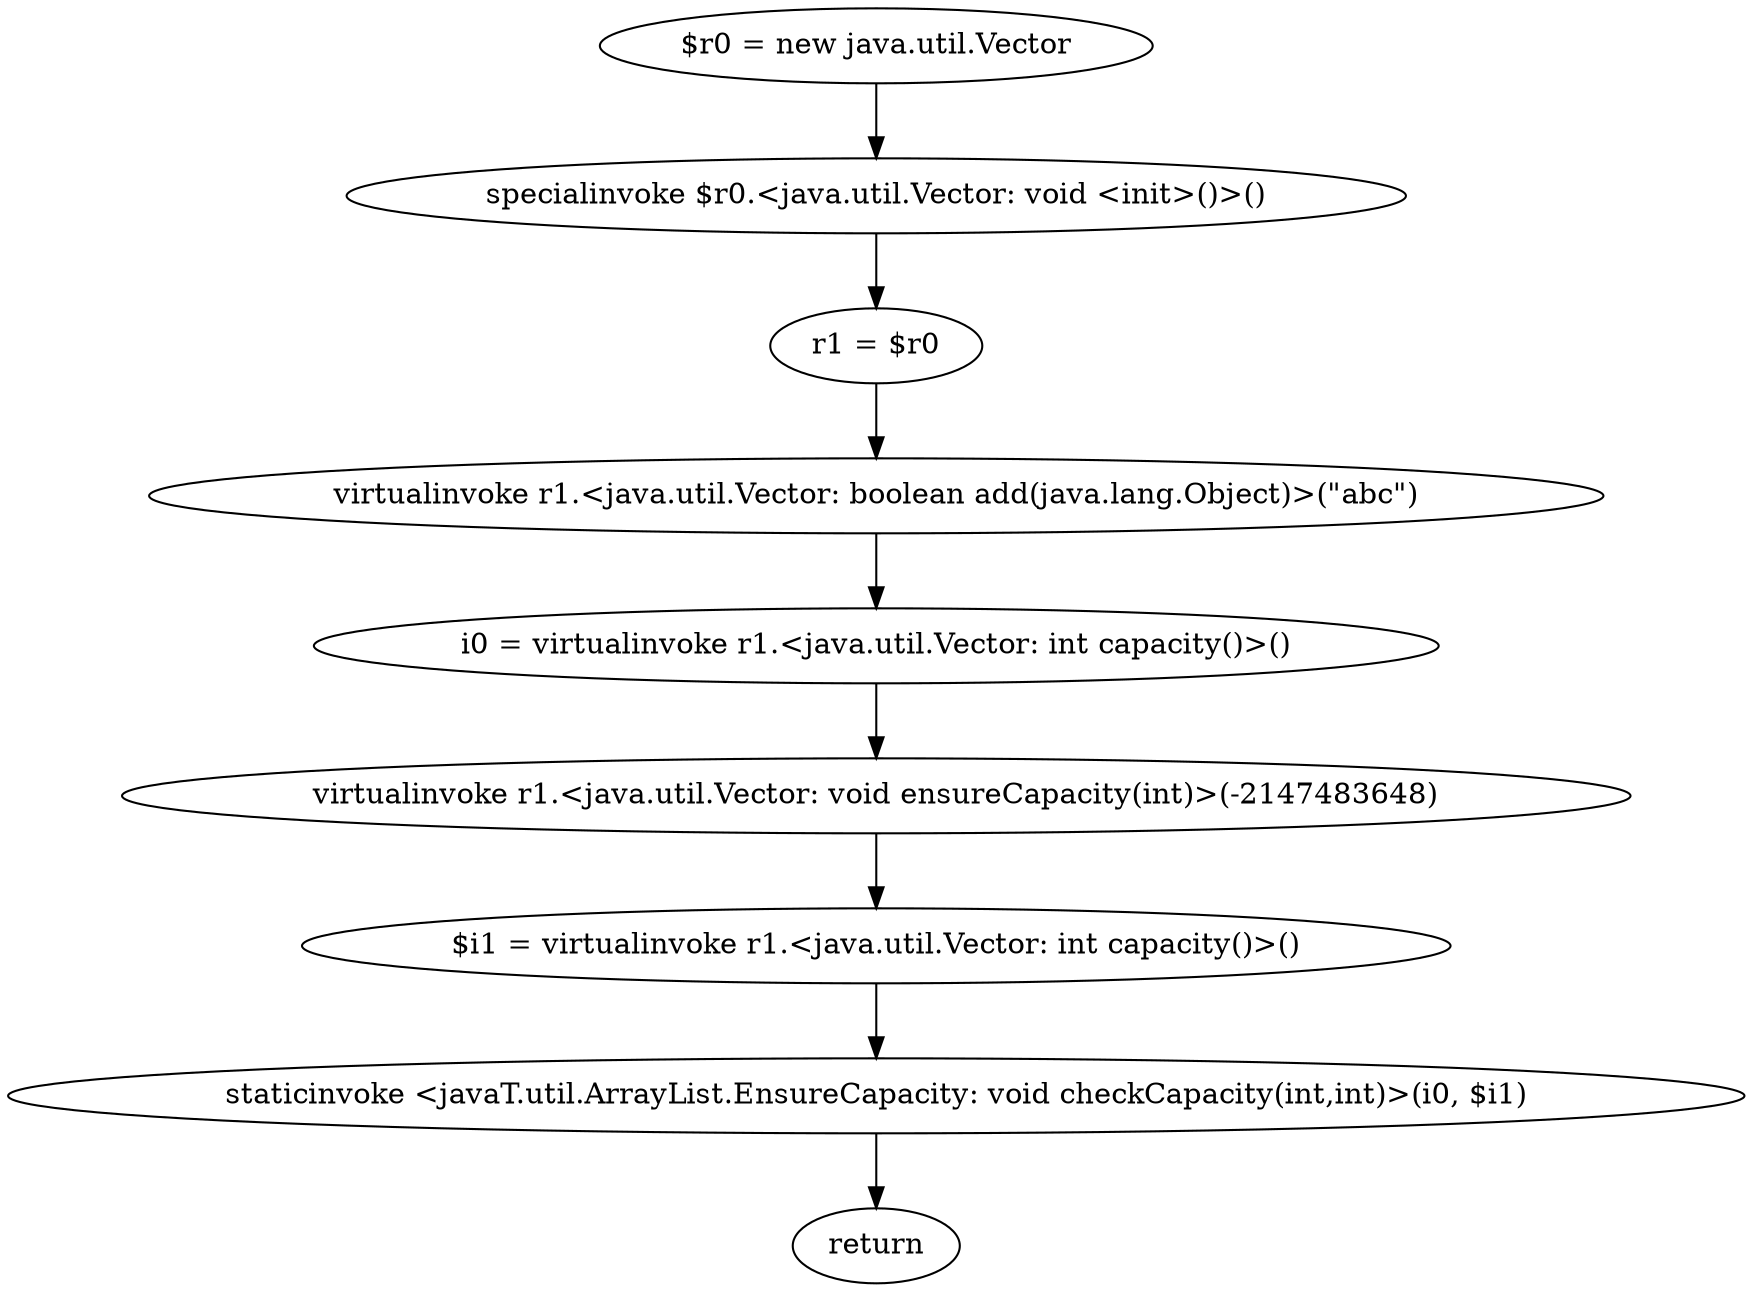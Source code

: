 digraph "unitGraph" {
    "$r0 = new java.util.Vector"
    "specialinvoke $r0.<java.util.Vector: void <init>()>()"
    "r1 = $r0"
    "virtualinvoke r1.<java.util.Vector: boolean add(java.lang.Object)>(\"abc\")"
    "i0 = virtualinvoke r1.<java.util.Vector: int capacity()>()"
    "virtualinvoke r1.<java.util.Vector: void ensureCapacity(int)>(-2147483648)"
    "$i1 = virtualinvoke r1.<java.util.Vector: int capacity()>()"
    "staticinvoke <javaT.util.ArrayList.EnsureCapacity: void checkCapacity(int,int)>(i0, $i1)"
    "return"
    "$r0 = new java.util.Vector"->"specialinvoke $r0.<java.util.Vector: void <init>()>()";
    "specialinvoke $r0.<java.util.Vector: void <init>()>()"->"r1 = $r0";
    "r1 = $r0"->"virtualinvoke r1.<java.util.Vector: boolean add(java.lang.Object)>(\"abc\")";
    "virtualinvoke r1.<java.util.Vector: boolean add(java.lang.Object)>(\"abc\")"->"i0 = virtualinvoke r1.<java.util.Vector: int capacity()>()";
    "i0 = virtualinvoke r1.<java.util.Vector: int capacity()>()"->"virtualinvoke r1.<java.util.Vector: void ensureCapacity(int)>(-2147483648)";
    "virtualinvoke r1.<java.util.Vector: void ensureCapacity(int)>(-2147483648)"->"$i1 = virtualinvoke r1.<java.util.Vector: int capacity()>()";
    "$i1 = virtualinvoke r1.<java.util.Vector: int capacity()>()"->"staticinvoke <javaT.util.ArrayList.EnsureCapacity: void checkCapacity(int,int)>(i0, $i1)";
    "staticinvoke <javaT.util.ArrayList.EnsureCapacity: void checkCapacity(int,int)>(i0, $i1)"->"return";
}
